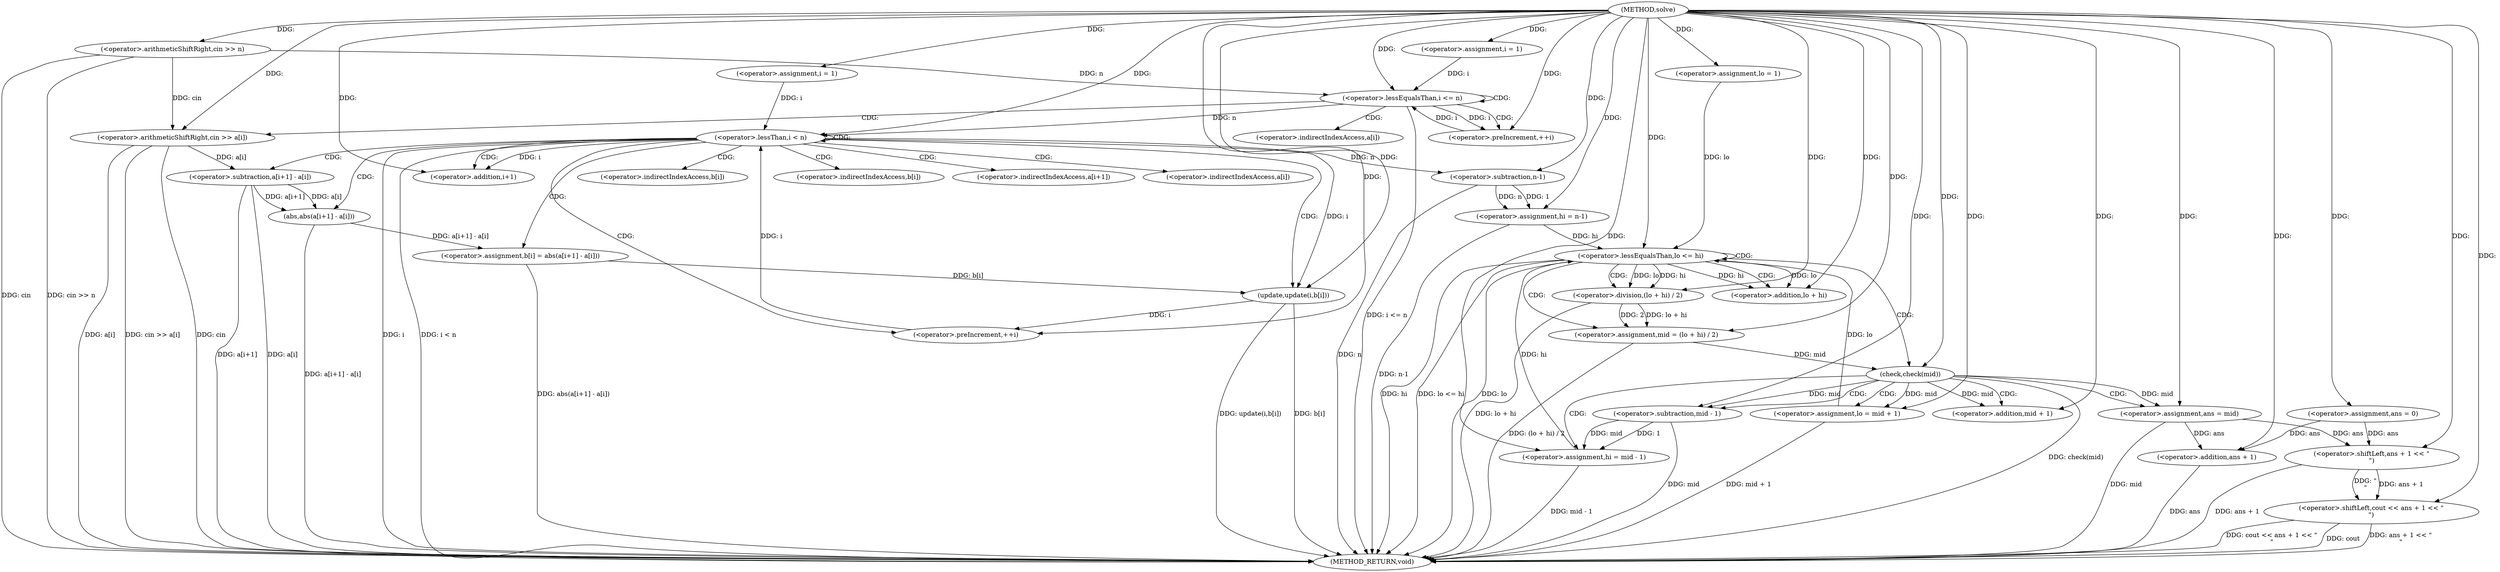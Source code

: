 digraph "solve" {  
"1000272" [label = "(METHOD,solve)" ]
"1000375" [label = "(METHOD_RETURN,void)" ]
"1000274" [label = "(<operator>.arithmeticShiftRight,cin >> n)" ]
"1000324" [label = "(<operator>.assignment,lo = 1)" ]
"1000328" [label = "(<operator>.assignment,hi = n-1)" ]
"1000334" [label = "(<operator>.assignment,ans = 0)" ]
"1000368" [label = "(<operator>.shiftLeft,cout << ans + 1 << \"\n\")" ]
"1000279" [label = "(<operator>.assignment,i = 1)" ]
"1000282" [label = "(<operator>.lessEqualsThan,i <= n)" ]
"1000285" [label = "(<operator>.preIncrement,++i)" ]
"1000295" [label = "(<operator>.assignment,i = 1)" ]
"1000298" [label = "(<operator>.lessThan,i < n)" ]
"1000301" [label = "(<operator>.preIncrement,++i)" ]
"1000338" [label = "(<operator>.lessEqualsThan,lo <= hi)" ]
"1000288" [label = "(<operator>.arithmeticShiftRight,cin >> a[i])" ]
"1000304" [label = "(<operator>.assignment,b[i] = abs(a[i+1] - a[i]))" ]
"1000318" [label = "(update,update(i,b[i]))" ]
"1000330" [label = "(<operator>.subtraction,n-1)" ]
"1000343" [label = "(<operator>.assignment,mid = (lo + hi) / 2)" ]
"1000370" [label = "(<operator>.shiftLeft,ans + 1 << \"\n\")" ]
"1000351" [label = "(check,check(mid))" ]
"1000371" [label = "(<operator>.addition,ans + 1)" ]
"1000308" [label = "(abs,abs(a[i+1] - a[i]))" ]
"1000345" [label = "(<operator>.division,(lo + hi) / 2)" ]
"1000354" [label = "(<operator>.assignment,lo = mid + 1)" ]
"1000359" [label = "(<operator>.assignment,ans = mid)" ]
"1000363" [label = "(<operator>.assignment,hi = mid - 1)" ]
"1000309" [label = "(<operator>.subtraction,a[i+1] - a[i])" ]
"1000346" [label = "(<operator>.addition,lo + hi)" ]
"1000356" [label = "(<operator>.addition,mid + 1)" ]
"1000365" [label = "(<operator>.subtraction,mid - 1)" ]
"1000312" [label = "(<operator>.addition,i+1)" ]
"1000290" [label = "(<operator>.indirectIndexAccess,a[i])" ]
"1000305" [label = "(<operator>.indirectIndexAccess,b[i])" ]
"1000320" [label = "(<operator>.indirectIndexAccess,b[i])" ]
"1000310" [label = "(<operator>.indirectIndexAccess,a[i+1])" ]
"1000315" [label = "(<operator>.indirectIndexAccess,a[i])" ]
  "1000274" -> "1000375"  [ label = "DDG: cin"] 
  "1000274" -> "1000375"  [ label = "DDG: cin >> n"] 
  "1000282" -> "1000375"  [ label = "DDG: i <= n"] 
  "1000298" -> "1000375"  [ label = "DDG: i"] 
  "1000298" -> "1000375"  [ label = "DDG: i < n"] 
  "1000330" -> "1000375"  [ label = "DDG: n"] 
  "1000328" -> "1000375"  [ label = "DDG: n-1"] 
  "1000338" -> "1000375"  [ label = "DDG: lo"] 
  "1000338" -> "1000375"  [ label = "DDG: hi"] 
  "1000338" -> "1000375"  [ label = "DDG: lo <= hi"] 
  "1000371" -> "1000375"  [ label = "DDG: ans"] 
  "1000370" -> "1000375"  [ label = "DDG: ans + 1"] 
  "1000368" -> "1000375"  [ label = "DDG: ans + 1 << \"\n\""] 
  "1000368" -> "1000375"  [ label = "DDG: cout << ans + 1 << \"\n\""] 
  "1000345" -> "1000375"  [ label = "DDG: lo + hi"] 
  "1000343" -> "1000375"  [ label = "DDG: (lo + hi) / 2"] 
  "1000351" -> "1000375"  [ label = "DDG: check(mid)"] 
  "1000365" -> "1000375"  [ label = "DDG: mid"] 
  "1000363" -> "1000375"  [ label = "DDG: mid - 1"] 
  "1000354" -> "1000375"  [ label = "DDG: mid + 1"] 
  "1000359" -> "1000375"  [ label = "DDG: mid"] 
  "1000309" -> "1000375"  [ label = "DDG: a[i+1]"] 
  "1000309" -> "1000375"  [ label = "DDG: a[i]"] 
  "1000308" -> "1000375"  [ label = "DDG: a[i+1] - a[i]"] 
  "1000304" -> "1000375"  [ label = "DDG: abs(a[i+1] - a[i])"] 
  "1000318" -> "1000375"  [ label = "DDG: b[i]"] 
  "1000318" -> "1000375"  [ label = "DDG: update(i,b[i])"] 
  "1000288" -> "1000375"  [ label = "DDG: cin"] 
  "1000288" -> "1000375"  [ label = "DDG: a[i]"] 
  "1000288" -> "1000375"  [ label = "DDG: cin >> a[i]"] 
  "1000368" -> "1000375"  [ label = "DDG: cout"] 
  "1000272" -> "1000324"  [ label = "DDG: "] 
  "1000330" -> "1000328"  [ label = "DDG: n"] 
  "1000330" -> "1000328"  [ label = "DDG: 1"] 
  "1000272" -> "1000334"  [ label = "DDG: "] 
  "1000272" -> "1000274"  [ label = "DDG: "] 
  "1000272" -> "1000279"  [ label = "DDG: "] 
  "1000272" -> "1000295"  [ label = "DDG: "] 
  "1000272" -> "1000328"  [ label = "DDG: "] 
  "1000272" -> "1000368"  [ label = "DDG: "] 
  "1000370" -> "1000368"  [ label = "DDG: ans + 1"] 
  "1000370" -> "1000368"  [ label = "DDG: \"\n\""] 
  "1000279" -> "1000282"  [ label = "DDG: i"] 
  "1000285" -> "1000282"  [ label = "DDG: i"] 
  "1000272" -> "1000282"  [ label = "DDG: "] 
  "1000274" -> "1000282"  [ label = "DDG: n"] 
  "1000282" -> "1000285"  [ label = "DDG: i"] 
  "1000272" -> "1000285"  [ label = "DDG: "] 
  "1000295" -> "1000298"  [ label = "DDG: i"] 
  "1000301" -> "1000298"  [ label = "DDG: i"] 
  "1000272" -> "1000298"  [ label = "DDG: "] 
  "1000282" -> "1000298"  [ label = "DDG: n"] 
  "1000318" -> "1000301"  [ label = "DDG: i"] 
  "1000272" -> "1000301"  [ label = "DDG: "] 
  "1000308" -> "1000304"  [ label = "DDG: a[i+1] - a[i]"] 
  "1000298" -> "1000330"  [ label = "DDG: n"] 
  "1000272" -> "1000330"  [ label = "DDG: "] 
  "1000324" -> "1000338"  [ label = "DDG: lo"] 
  "1000354" -> "1000338"  [ label = "DDG: lo"] 
  "1000272" -> "1000338"  [ label = "DDG: "] 
  "1000328" -> "1000338"  [ label = "DDG: hi"] 
  "1000363" -> "1000338"  [ label = "DDG: hi"] 
  "1000345" -> "1000343"  [ label = "DDG: 2"] 
  "1000345" -> "1000343"  [ label = "DDG: lo + hi"] 
  "1000334" -> "1000370"  [ label = "DDG: ans"] 
  "1000359" -> "1000370"  [ label = "DDG: ans"] 
  "1000272" -> "1000370"  [ label = "DDG: "] 
  "1000274" -> "1000288"  [ label = "DDG: cin"] 
  "1000272" -> "1000288"  [ label = "DDG: "] 
  "1000272" -> "1000318"  [ label = "DDG: "] 
  "1000298" -> "1000318"  [ label = "DDG: i"] 
  "1000304" -> "1000318"  [ label = "DDG: b[i]"] 
  "1000272" -> "1000343"  [ label = "DDG: "] 
  "1000334" -> "1000371"  [ label = "DDG: ans"] 
  "1000359" -> "1000371"  [ label = "DDG: ans"] 
  "1000272" -> "1000371"  [ label = "DDG: "] 
  "1000309" -> "1000308"  [ label = "DDG: a[i+1]"] 
  "1000309" -> "1000308"  [ label = "DDG: a[i]"] 
  "1000338" -> "1000345"  [ label = "DDG: lo"] 
  "1000272" -> "1000345"  [ label = "DDG: "] 
  "1000338" -> "1000345"  [ label = "DDG: hi"] 
  "1000343" -> "1000351"  [ label = "DDG: mid"] 
  "1000272" -> "1000351"  [ label = "DDG: "] 
  "1000272" -> "1000354"  [ label = "DDG: "] 
  "1000351" -> "1000354"  [ label = "DDG: mid"] 
  "1000272" -> "1000359"  [ label = "DDG: "] 
  "1000351" -> "1000359"  [ label = "DDG: mid"] 
  "1000365" -> "1000363"  [ label = "DDG: 1"] 
  "1000365" -> "1000363"  [ label = "DDG: mid"] 
  "1000288" -> "1000309"  [ label = "DDG: a[i]"] 
  "1000338" -> "1000346"  [ label = "DDG: lo"] 
  "1000272" -> "1000346"  [ label = "DDG: "] 
  "1000338" -> "1000346"  [ label = "DDG: hi"] 
  "1000272" -> "1000363"  [ label = "DDG: "] 
  "1000351" -> "1000356"  [ label = "DDG: mid"] 
  "1000272" -> "1000356"  [ label = "DDG: "] 
  "1000351" -> "1000365"  [ label = "DDG: mid"] 
  "1000272" -> "1000365"  [ label = "DDG: "] 
  "1000298" -> "1000312"  [ label = "DDG: i"] 
  "1000272" -> "1000312"  [ label = "DDG: "] 
  "1000282" -> "1000285"  [ label = "CDG: "] 
  "1000282" -> "1000290"  [ label = "CDG: "] 
  "1000282" -> "1000282"  [ label = "CDG: "] 
  "1000282" -> "1000288"  [ label = "CDG: "] 
  "1000298" -> "1000305"  [ label = "CDG: "] 
  "1000298" -> "1000315"  [ label = "CDG: "] 
  "1000298" -> "1000312"  [ label = "CDG: "] 
  "1000298" -> "1000310"  [ label = "CDG: "] 
  "1000298" -> "1000298"  [ label = "CDG: "] 
  "1000298" -> "1000309"  [ label = "CDG: "] 
  "1000298" -> "1000318"  [ label = "CDG: "] 
  "1000298" -> "1000308"  [ label = "CDG: "] 
  "1000298" -> "1000304"  [ label = "CDG: "] 
  "1000298" -> "1000301"  [ label = "CDG: "] 
  "1000298" -> "1000320"  [ label = "CDG: "] 
  "1000338" -> "1000345"  [ label = "CDG: "] 
  "1000338" -> "1000338"  [ label = "CDG: "] 
  "1000338" -> "1000351"  [ label = "CDG: "] 
  "1000338" -> "1000346"  [ label = "CDG: "] 
  "1000338" -> "1000343"  [ label = "CDG: "] 
  "1000351" -> "1000359"  [ label = "CDG: "] 
  "1000351" -> "1000354"  [ label = "CDG: "] 
  "1000351" -> "1000356"  [ label = "CDG: "] 
  "1000351" -> "1000365"  [ label = "CDG: "] 
  "1000351" -> "1000363"  [ label = "CDG: "] 
}
